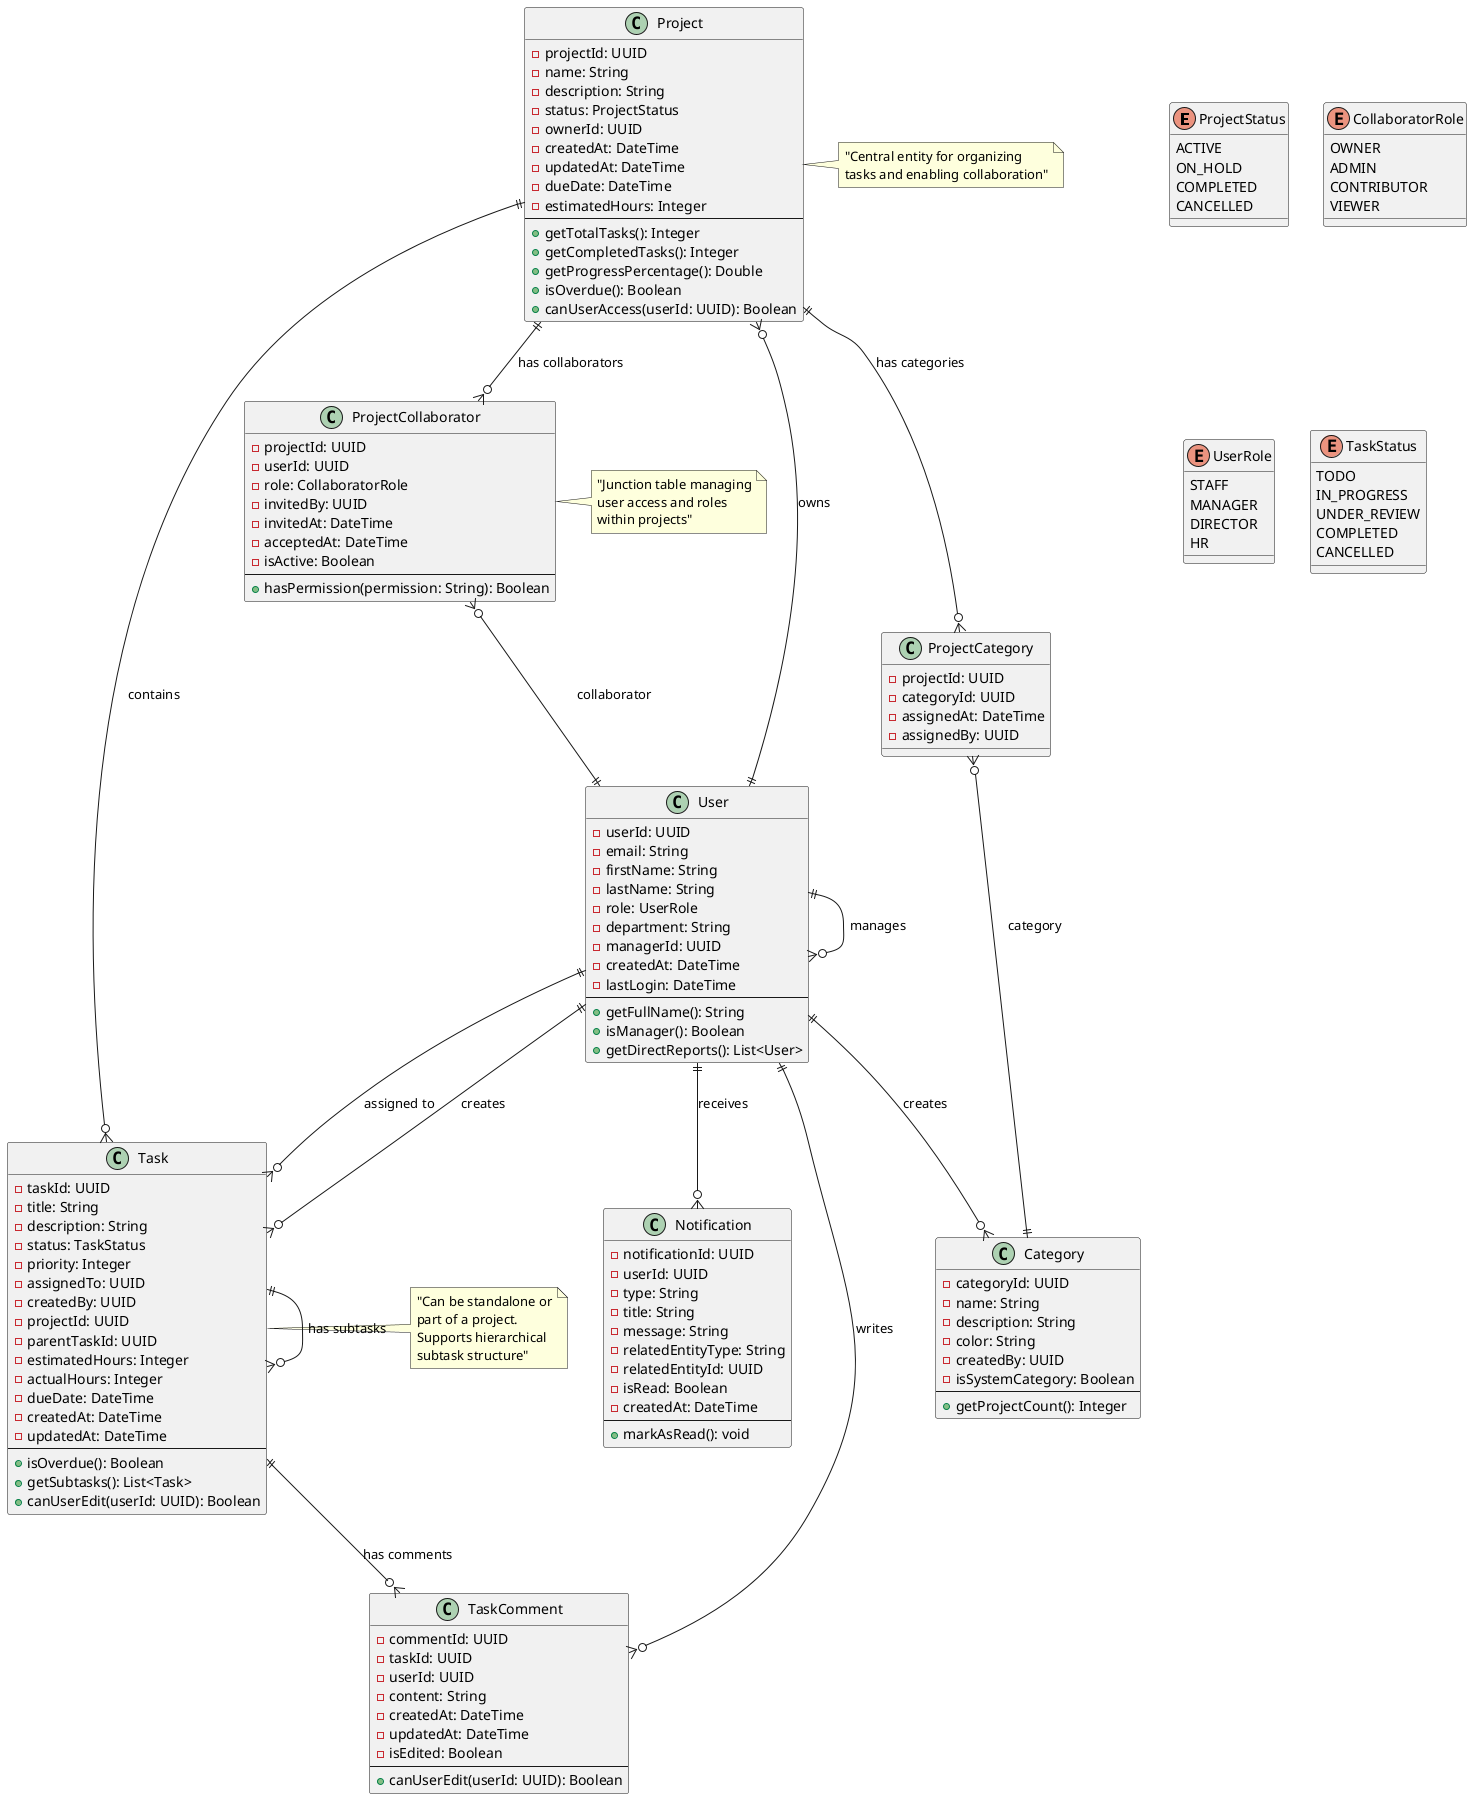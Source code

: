 @startuml Project Structure

!define ENTITY class
!define ENUM enum

' Enums
ENUM ProjectStatus {
    ACTIVE
    ON_HOLD
    COMPLETED
    CANCELLED
}

ENUM CollaboratorRole {
    OWNER
    ADMIN
    CONTRIBUTOR
    VIEWER
}

ENUM UserRole {
    STAFF
    MANAGER
    DIRECTOR
    HR
}

ENUM TaskStatus {
    TODO
    IN_PROGRESS
    UNDER_REVIEW
    COMPLETED
    CANCELLED
}

' Main Entities
ENTITY User {
    - userId: UUID
    - email: String
    - firstName: String
    - lastName: String
    - role: UserRole
    - department: String
    - managerId: UUID
    - createdAt: DateTime
    - lastLogin: DateTime
    --
    + getFullName(): String
    + isManager(): Boolean
    + getDirectReports(): List<User>
}

ENTITY Project {
    - projectId: UUID
    - name: String
    - description: String
    - status: ProjectStatus
    - ownerId: UUID
    - createdAt: DateTime
    - updatedAt: DateTime
    - dueDate: DateTime
    - estimatedHours: Integer
    --
    + getTotalTasks(): Integer
    + getCompletedTasks(): Integer
    + getProgressPercentage(): Double
    + isOverdue(): Boolean
    + canUserAccess(userId: UUID): Boolean
}

ENTITY Task {
    - taskId: UUID
    - title: String
    - description: String
    - status: TaskStatus
    - priority: Integer
    - assignedTo: UUID
    - createdBy: UUID
    - projectId: UUID
    - parentTaskId: UUID
    - estimatedHours: Integer
    - actualHours: Integer
    - dueDate: DateTime
    - createdAt: DateTime
    - updatedAt: DateTime
    --
    + isOverdue(): Boolean
    + getSubtasks(): List<Task>
    + canUserEdit(userId: UUID): Boolean
}

ENTITY ProjectCollaborator {
    - projectId: UUID
    - userId: UUID
    - role: CollaboratorRole
    - invitedBy: UUID
    - invitedAt: DateTime
    - acceptedAt: DateTime
    - isActive: Boolean
    --
    + hasPermission(permission: String): Boolean
}

ENTITY Category {
    - categoryId: UUID
    - name: String
    - description: String
    - color: String
    - createdBy: UUID
    - isSystemCategory: Boolean
    --
    + getProjectCount(): Integer
}

ENTITY ProjectCategory {
    - projectId: UUID
    - categoryId: UUID
    - assignedAt: DateTime
    - assignedBy: UUID
}

ENTITY TaskComment {
    - commentId: UUID
    - taskId: UUID
    - userId: UUID
    - content: String
    - createdAt: DateTime
    - updatedAt: DateTime
    - isEdited: Boolean
    --
    + canUserEdit(userId: UUID): Boolean
}

ENTITY Notification {
    - notificationId: UUID
    - userId: UUID
    - type: String
    - title: String
    - message: String
    - relatedEntityType: String
    - relatedEntityId: UUID
    - isRead: Boolean
    - createdAt: DateTime
    --
    + markAsRead(): void
}

' Relationships
User ||--o{ Project : "owns"
User ||--o{ Task : "creates"
User ||--o{ Task : "assigned to"
User ||--o{ Category : "creates"
User ||--o{ TaskComment : "writes"
User ||--o{ Notification : "receives"

Project ||--o{ Task : "contains"
Project ||--o{ ProjectCollaborator : "has collaborators"
Project ||--o{ ProjectCategory : "has categories"

Task ||--o{ Task : "has subtasks"
Task ||--o{ TaskComment : "has comments"

ProjectCollaborator }o--|| User : "collaborator"
ProjectCategory }o--|| Category : "category"

User ||--o{ User : "manages"

' Notes
note right of Project : "Central entity for organizing\ntasks and enabling collaboration"
note right of ProjectCollaborator : "Junction table managing\nuser access and roles\nwithin projects"
note right of Task : "Can be standalone or\npart of a project.\nSupports hierarchical\nsubtask structure"

@enduml